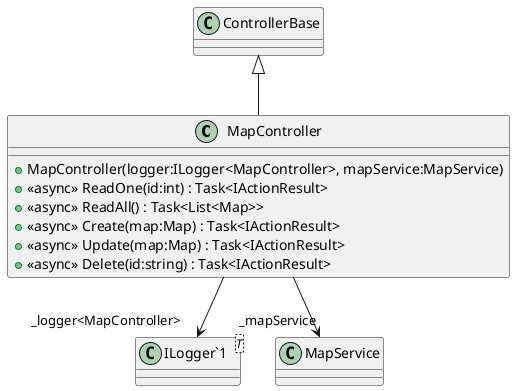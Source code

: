 @startuml
class MapController {
    + MapController(logger:ILogger<MapController>, mapService:MapService)
    + <<async>> ReadOne(id:int) : Task<IActionResult>
    + <<async>> ReadAll() : Task<List<Map>>
    + <<async>> Create(map:Map) : Task<IActionResult>
    + <<async>> Update(map:Map) : Task<IActionResult>
    + <<async>> Delete(id:string) : Task<IActionResult>
}
class "ILogger`1"<T> {
}
ControllerBase <|-- MapController
MapController --> "_logger<MapController>" "ILogger`1"
MapController --> "_mapService" MapService
@enduml
